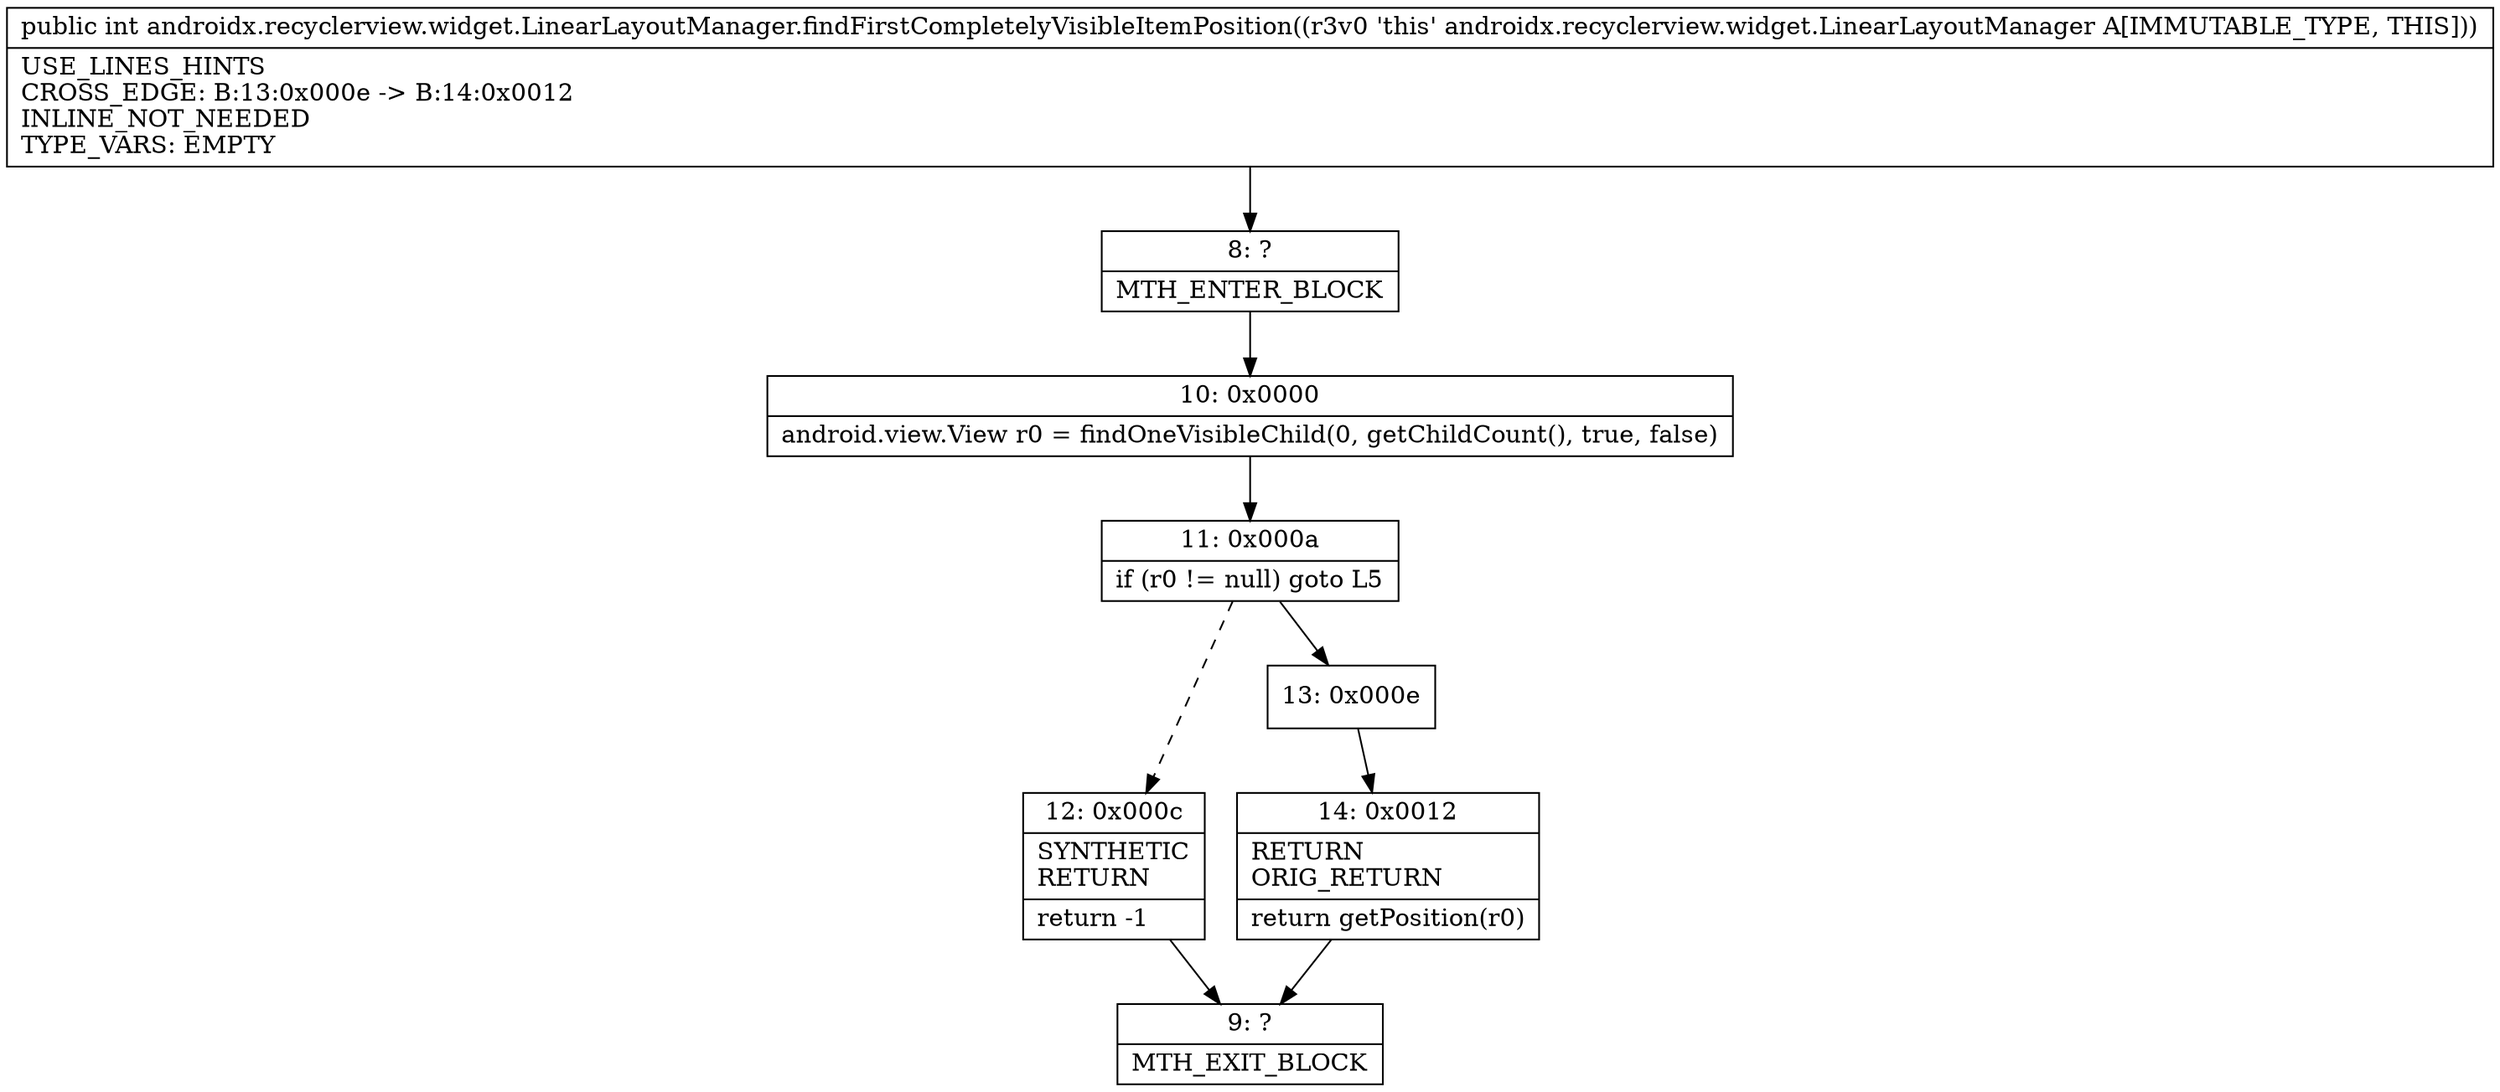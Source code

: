 digraph "CFG forandroidx.recyclerview.widget.LinearLayoutManager.findFirstCompletelyVisibleItemPosition()I" {
Node_8 [shape=record,label="{8\:\ ?|MTH_ENTER_BLOCK\l}"];
Node_10 [shape=record,label="{10\:\ 0x0000|android.view.View r0 = findOneVisibleChild(0, getChildCount(), true, false)\l}"];
Node_11 [shape=record,label="{11\:\ 0x000a|if (r0 != null) goto L5\l}"];
Node_12 [shape=record,label="{12\:\ 0x000c|SYNTHETIC\lRETURN\l|return \-1\l}"];
Node_9 [shape=record,label="{9\:\ ?|MTH_EXIT_BLOCK\l}"];
Node_13 [shape=record,label="{13\:\ 0x000e}"];
Node_14 [shape=record,label="{14\:\ 0x0012|RETURN\lORIG_RETURN\l|return getPosition(r0)\l}"];
MethodNode[shape=record,label="{public int androidx.recyclerview.widget.LinearLayoutManager.findFirstCompletelyVisibleItemPosition((r3v0 'this' androidx.recyclerview.widget.LinearLayoutManager A[IMMUTABLE_TYPE, THIS]))  | USE_LINES_HINTS\lCROSS_EDGE: B:13:0x000e \-\> B:14:0x0012\lINLINE_NOT_NEEDED\lTYPE_VARS: EMPTY\l}"];
MethodNode -> Node_8;Node_8 -> Node_10;
Node_10 -> Node_11;
Node_11 -> Node_12[style=dashed];
Node_11 -> Node_13;
Node_12 -> Node_9;
Node_13 -> Node_14;
Node_14 -> Node_9;
}

